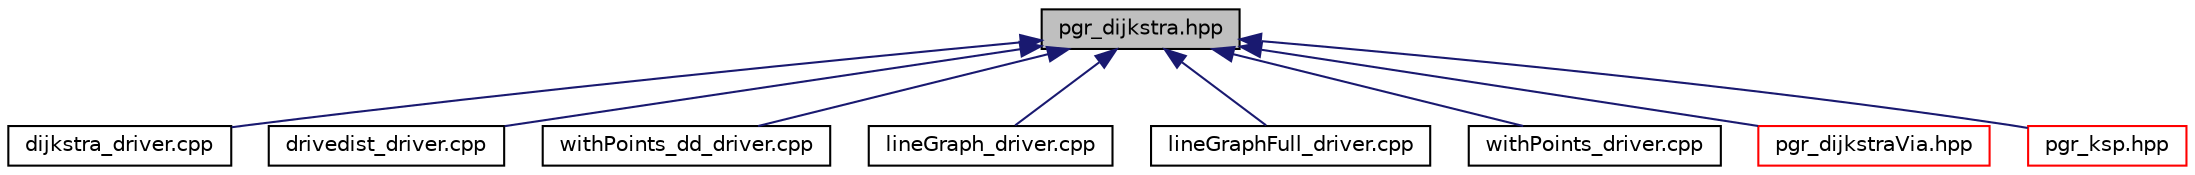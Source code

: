 digraph "pgr_dijkstra.hpp"
{
  edge [fontname="Helvetica",fontsize="10",labelfontname="Helvetica",labelfontsize="10"];
  node [fontname="Helvetica",fontsize="10",shape=record];
  Node41 [label="pgr_dijkstra.hpp",height=0.2,width=0.4,color="black", fillcolor="grey75", style="filled", fontcolor="black"];
  Node41 -> Node42 [dir="back",color="midnightblue",fontsize="10",style="solid",fontname="Helvetica"];
  Node42 [label="dijkstra_driver.cpp",height=0.2,width=0.4,color="black", fillcolor="white", style="filled",URL="$dijkstra__driver_8cpp.html"];
  Node41 -> Node43 [dir="back",color="midnightblue",fontsize="10",style="solid",fontname="Helvetica"];
  Node43 [label="drivedist_driver.cpp",height=0.2,width=0.4,color="black", fillcolor="white", style="filled",URL="$drivedist__driver_8cpp.html"];
  Node41 -> Node44 [dir="back",color="midnightblue",fontsize="10",style="solid",fontname="Helvetica"];
  Node44 [label="withPoints_dd_driver.cpp",height=0.2,width=0.4,color="black", fillcolor="white", style="filled",URL="$withPoints__dd__driver_8cpp.html"];
  Node41 -> Node45 [dir="back",color="midnightblue",fontsize="10",style="solid",fontname="Helvetica"];
  Node45 [label="lineGraph_driver.cpp",height=0.2,width=0.4,color="black", fillcolor="white", style="filled",URL="$lineGraph__driver_8cpp.html"];
  Node41 -> Node46 [dir="back",color="midnightblue",fontsize="10",style="solid",fontname="Helvetica"];
  Node46 [label="lineGraphFull_driver.cpp",height=0.2,width=0.4,color="black", fillcolor="white", style="filled",URL="$lineGraphFull__driver_8cpp.html"];
  Node41 -> Node47 [dir="back",color="midnightblue",fontsize="10",style="solid",fontname="Helvetica"];
  Node47 [label="withPoints_driver.cpp",height=0.2,width=0.4,color="black", fillcolor="white", style="filled",URL="$withPoints__driver_8cpp.html"];
  Node41 -> Node48 [dir="back",color="midnightblue",fontsize="10",style="solid",fontname="Helvetica"];
  Node48 [label="pgr_dijkstraVia.hpp",height=0.2,width=0.4,color="red", fillcolor="white", style="filled",URL="$pgr__dijkstraVia_8hpp.html"];
  Node41 -> Node50 [dir="back",color="midnightblue",fontsize="10",style="solid",fontname="Helvetica"];
  Node50 [label="pgr_ksp.hpp",height=0.2,width=0.4,color="red", fillcolor="white", style="filled",URL="$pgr__ksp_8hpp.html"];
}
